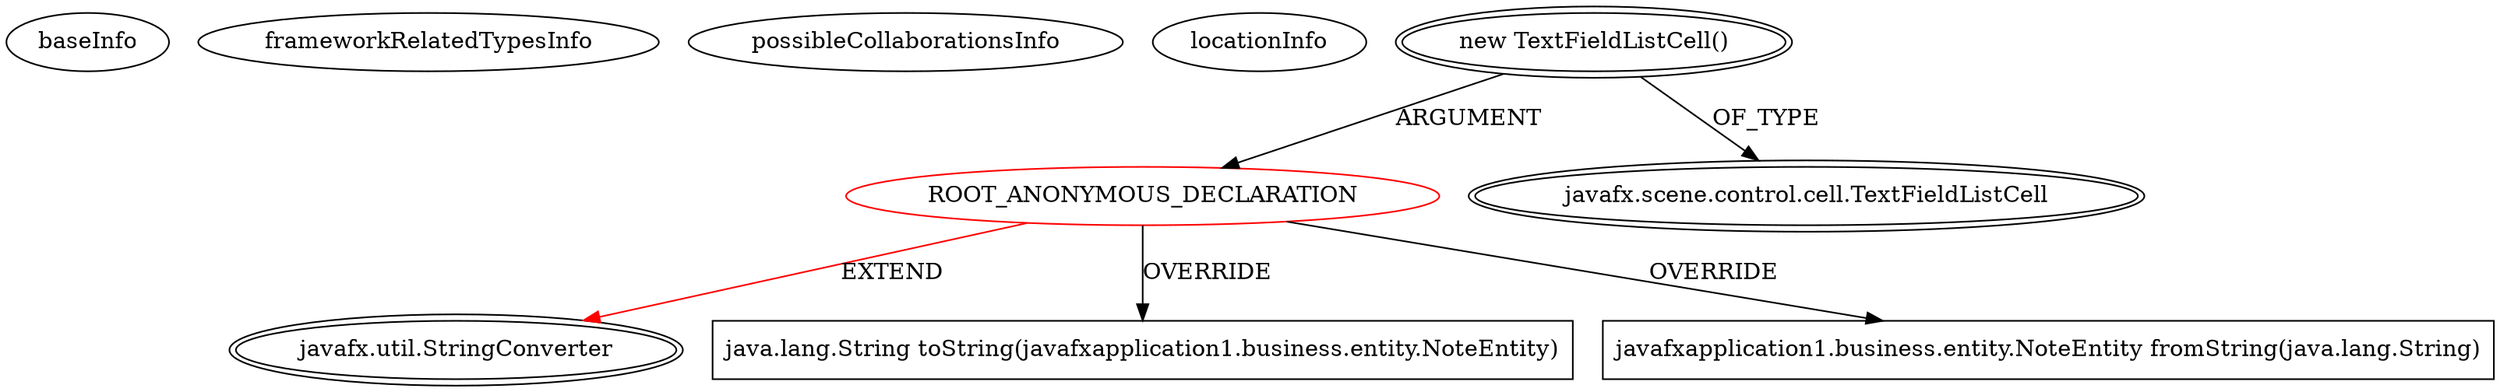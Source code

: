 digraph {
baseInfo[graphId=148,category="extension_graph",isAnonymous=true,possibleRelation=false]
frameworkRelatedTypesInfo[0="javafx.util.StringConverter"]
possibleCollaborationsInfo[]
locationInfo[projectName="AndreasLehmann-SecureNote",filePath="/AndreasLehmann-SecureNote/SecureNote-master/src/javafxapplication1/presentation/NoteTitleCellFactory.java",contextSignature="javafx.scene.control.ListCell call(javafx.scene.control.ListView)",graphId="148"]
0[label="ROOT_ANONYMOUS_DECLARATION",vertexType="ROOT_ANONYMOUS_DECLARATION",isFrameworkType=false,color=red]
1[label="javafx.util.StringConverter",vertexType="FRAMEWORK_CLASS_TYPE",isFrameworkType=true,peripheries=2]
2[label="new TextFieldListCell()",vertexType="OUTSIDE_CONSTRUCTOR_CALL",isFrameworkType=true,peripheries=2]
3[label="javafx.scene.control.cell.TextFieldListCell",vertexType="FRAMEWORK_CLASS_TYPE",isFrameworkType=true,peripheries=2]
4[label="java.lang.String toString(javafxapplication1.business.entity.NoteEntity)",vertexType="OVERRIDING_METHOD_DECLARATION",isFrameworkType=false,shape=box]
5[label="javafxapplication1.business.entity.NoteEntity fromString(java.lang.String)",vertexType="OVERRIDING_METHOD_DECLARATION",isFrameworkType=false,shape=box]
0->1[label="EXTEND",color=red]
2->0[label="ARGUMENT"]
2->3[label="OF_TYPE"]
0->4[label="OVERRIDE"]
0->5[label="OVERRIDE"]
}
